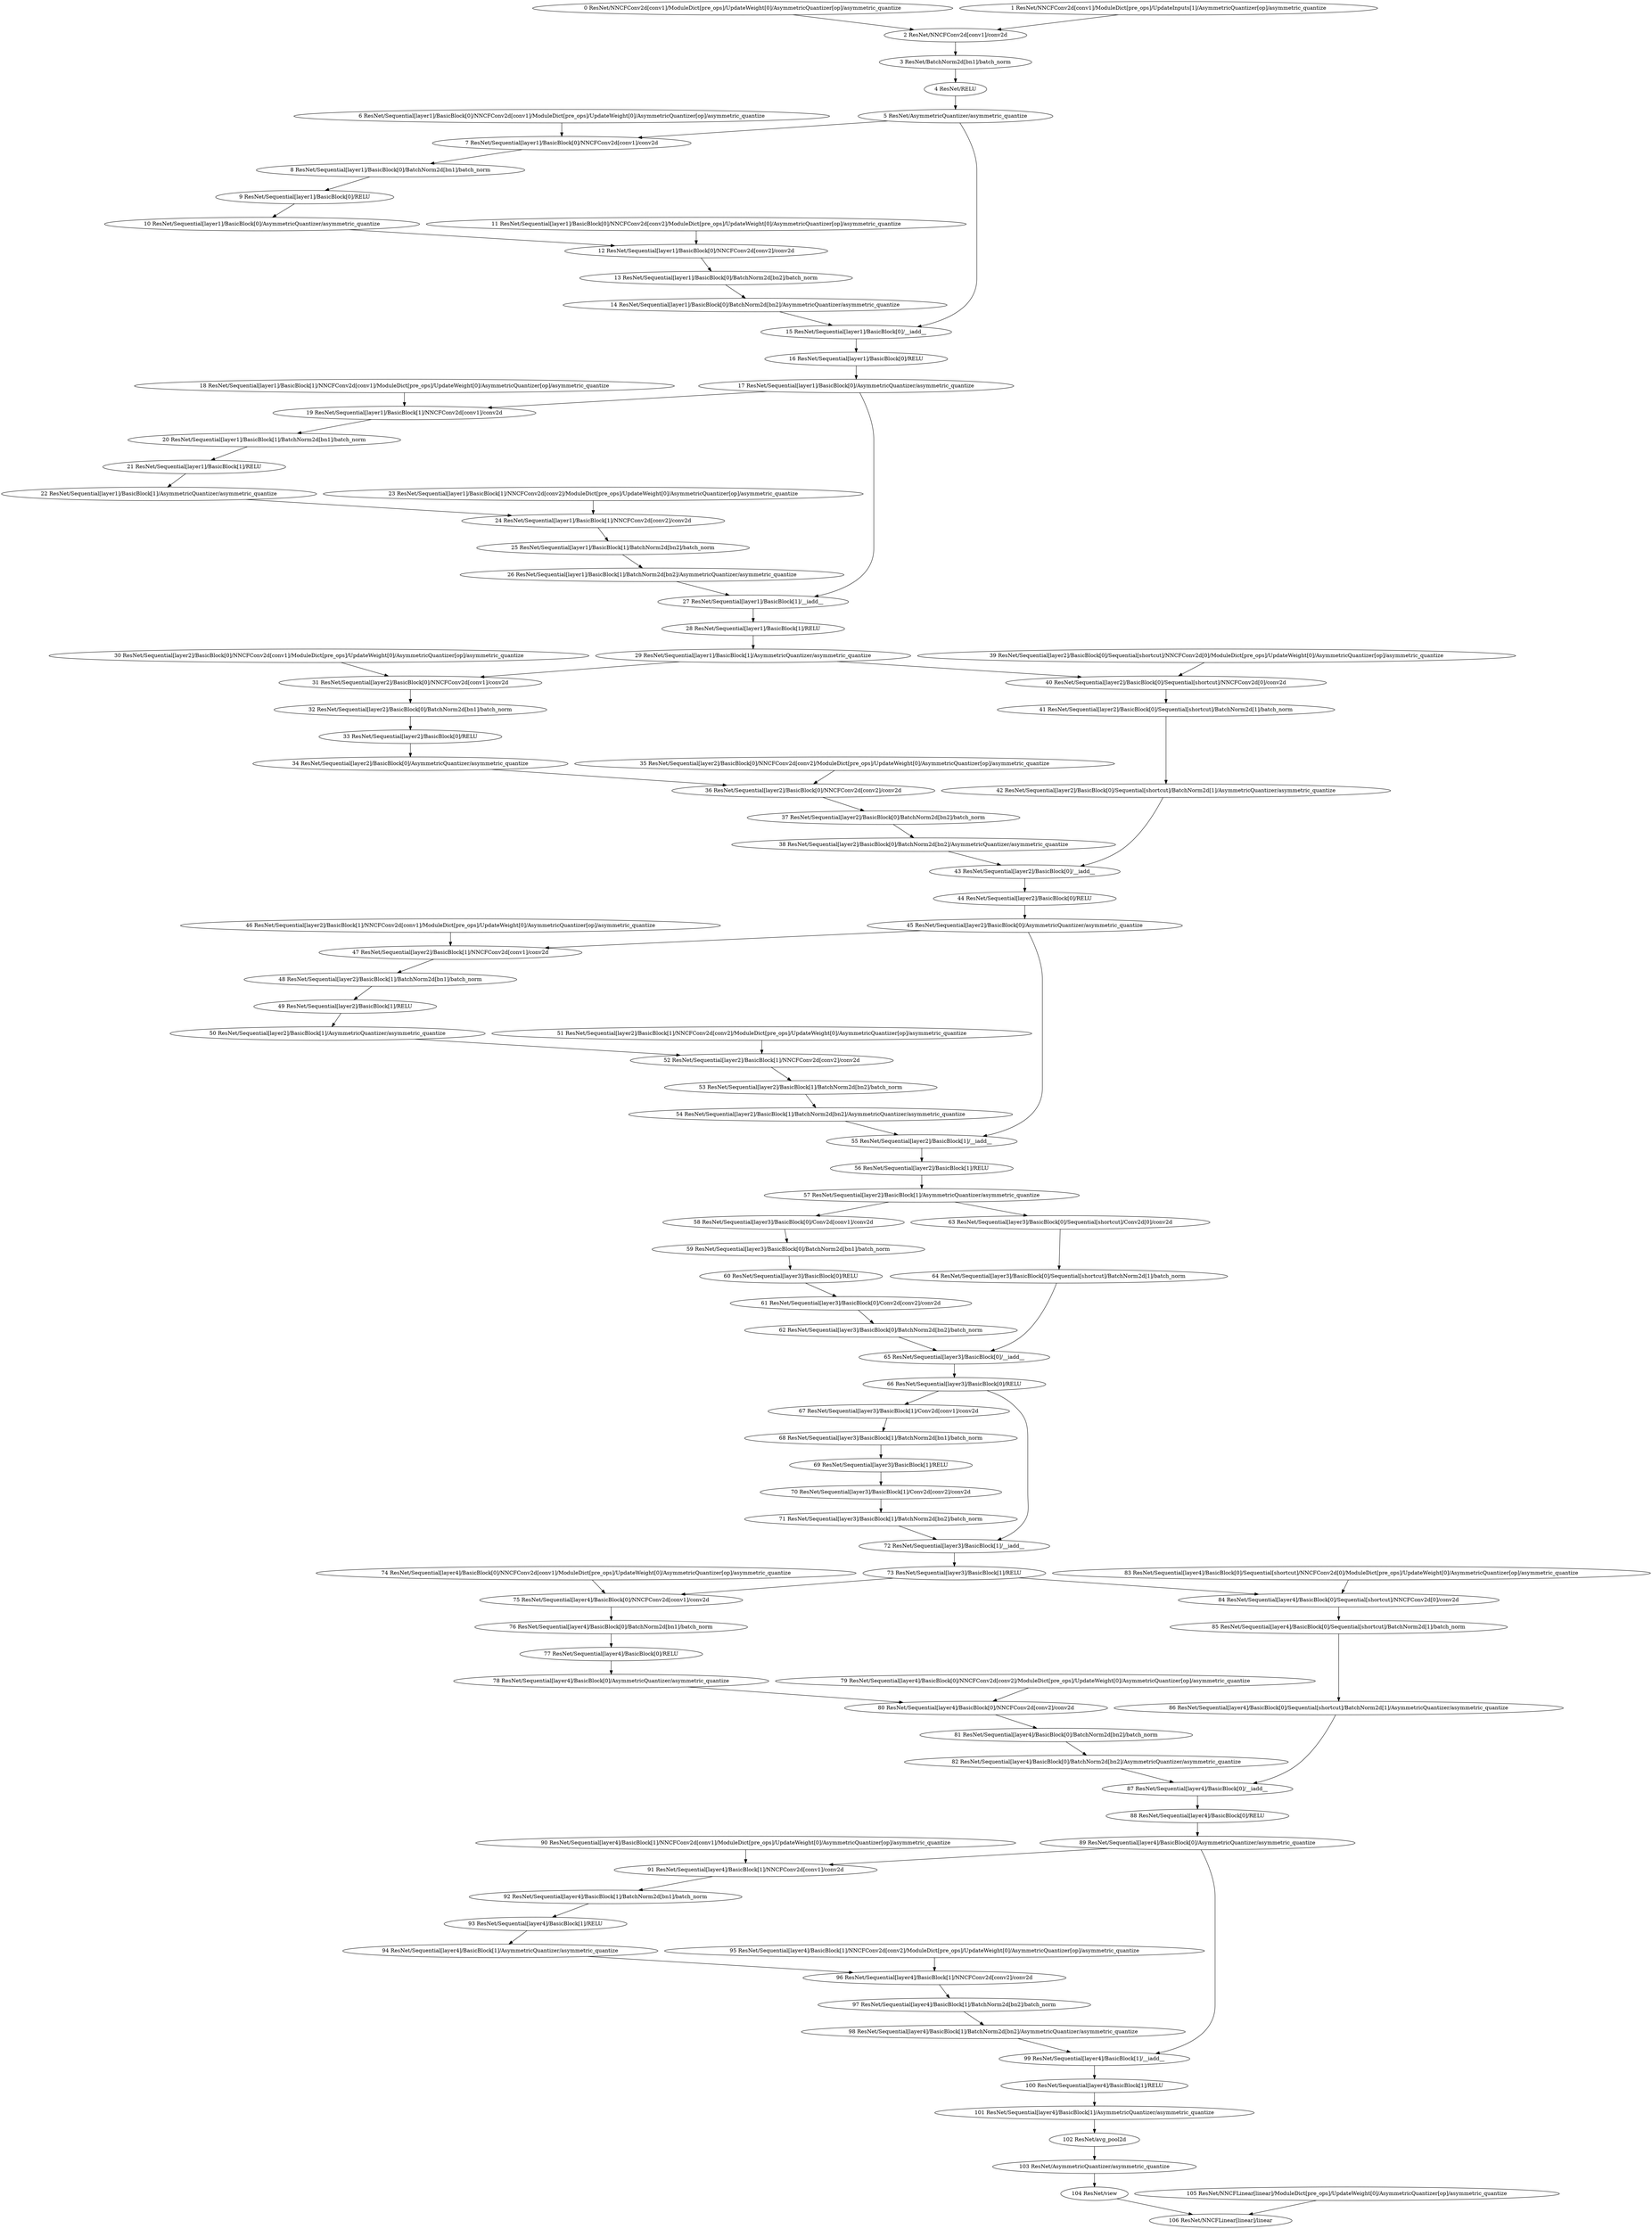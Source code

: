 strict digraph  {
"0 ResNet/NNCFConv2d[conv1]/ModuleDict[pre_ops]/UpdateWeight[0]/AsymmetricQuantizer[op]/asymmetric_quantize" [id=0, scope="ResNet/NNCFConv2d[conv1]/ModuleDict[pre_ops]/UpdateWeight[0]/AsymmetricQuantizer[op]", type=asymmetric_quantize];
"1 ResNet/NNCFConv2d[conv1]/ModuleDict[pre_ops]/UpdateInputs[1]/AsymmetricQuantizer[op]/asymmetric_quantize" [id=1, scope="ResNet/NNCFConv2d[conv1]/ModuleDict[pre_ops]/UpdateInputs[1]/AsymmetricQuantizer[op]", type=asymmetric_quantize];
"2 ResNet/NNCFConv2d[conv1]/conv2d" [id=2, scope="ResNet/NNCFConv2d[conv1]", type=conv2d];
"3 ResNet/BatchNorm2d[bn1]/batch_norm" [id=3, scope="ResNet/BatchNorm2d[bn1]", type=batch_norm];
"4 ResNet/RELU" [id=4, scope=ResNet, type=RELU];
"5 ResNet/AsymmetricQuantizer/asymmetric_quantize" [id=5, scope="ResNet/AsymmetricQuantizer", type=asymmetric_quantize];
"6 ResNet/Sequential[layer1]/BasicBlock[0]/NNCFConv2d[conv1]/ModuleDict[pre_ops]/UpdateWeight[0]/AsymmetricQuantizer[op]/asymmetric_quantize" [id=6, scope="ResNet/Sequential[layer1]/BasicBlock[0]/NNCFConv2d[conv1]/ModuleDict[pre_ops]/UpdateWeight[0]/AsymmetricQuantizer[op]", type=asymmetric_quantize];
"7 ResNet/Sequential[layer1]/BasicBlock[0]/NNCFConv2d[conv1]/conv2d" [id=7, scope="ResNet/Sequential[layer1]/BasicBlock[0]/NNCFConv2d[conv1]", type=conv2d];
"8 ResNet/Sequential[layer1]/BasicBlock[0]/BatchNorm2d[bn1]/batch_norm" [id=8, scope="ResNet/Sequential[layer1]/BasicBlock[0]/BatchNorm2d[bn1]", type=batch_norm];
"9 ResNet/Sequential[layer1]/BasicBlock[0]/RELU" [id=9, scope="ResNet/Sequential[layer1]/BasicBlock[0]", type=RELU];
"10 ResNet/Sequential[layer1]/BasicBlock[0]/AsymmetricQuantizer/asymmetric_quantize" [id=10, scope="ResNet/Sequential[layer1]/BasicBlock[0]/AsymmetricQuantizer", type=asymmetric_quantize];
"11 ResNet/Sequential[layer1]/BasicBlock[0]/NNCFConv2d[conv2]/ModuleDict[pre_ops]/UpdateWeight[0]/AsymmetricQuantizer[op]/asymmetric_quantize" [id=11, scope="ResNet/Sequential[layer1]/BasicBlock[0]/NNCFConv2d[conv2]/ModuleDict[pre_ops]/UpdateWeight[0]/AsymmetricQuantizer[op]", type=asymmetric_quantize];
"12 ResNet/Sequential[layer1]/BasicBlock[0]/NNCFConv2d[conv2]/conv2d" [id=12, scope="ResNet/Sequential[layer1]/BasicBlock[0]/NNCFConv2d[conv2]", type=conv2d];
"13 ResNet/Sequential[layer1]/BasicBlock[0]/BatchNorm2d[bn2]/batch_norm" [id=13, scope="ResNet/Sequential[layer1]/BasicBlock[0]/BatchNorm2d[bn2]", type=batch_norm];
"14 ResNet/Sequential[layer1]/BasicBlock[0]/BatchNorm2d[bn2]/AsymmetricQuantizer/asymmetric_quantize" [id=14, scope="ResNet/Sequential[layer1]/BasicBlock[0]/BatchNorm2d[bn2]/AsymmetricQuantizer", type=asymmetric_quantize];
"15 ResNet/Sequential[layer1]/BasicBlock[0]/__iadd__" [id=15, scope="ResNet/Sequential[layer1]/BasicBlock[0]", type=__iadd__];
"16 ResNet/Sequential[layer1]/BasicBlock[0]/RELU" [id=16, scope="ResNet/Sequential[layer1]/BasicBlock[0]", type=RELU];
"17 ResNet/Sequential[layer1]/BasicBlock[0]/AsymmetricQuantizer/asymmetric_quantize" [id=17, scope="ResNet/Sequential[layer1]/BasicBlock[0]/AsymmetricQuantizer", type=asymmetric_quantize];
"18 ResNet/Sequential[layer1]/BasicBlock[1]/NNCFConv2d[conv1]/ModuleDict[pre_ops]/UpdateWeight[0]/AsymmetricQuantizer[op]/asymmetric_quantize" [id=18, scope="ResNet/Sequential[layer1]/BasicBlock[1]/NNCFConv2d[conv1]/ModuleDict[pre_ops]/UpdateWeight[0]/AsymmetricQuantizer[op]", type=asymmetric_quantize];
"19 ResNet/Sequential[layer1]/BasicBlock[1]/NNCFConv2d[conv1]/conv2d" [id=19, scope="ResNet/Sequential[layer1]/BasicBlock[1]/NNCFConv2d[conv1]", type=conv2d];
"20 ResNet/Sequential[layer1]/BasicBlock[1]/BatchNorm2d[bn1]/batch_norm" [id=20, scope="ResNet/Sequential[layer1]/BasicBlock[1]/BatchNorm2d[bn1]", type=batch_norm];
"21 ResNet/Sequential[layer1]/BasicBlock[1]/RELU" [id=21, scope="ResNet/Sequential[layer1]/BasicBlock[1]", type=RELU];
"22 ResNet/Sequential[layer1]/BasicBlock[1]/AsymmetricQuantizer/asymmetric_quantize" [id=22, scope="ResNet/Sequential[layer1]/BasicBlock[1]/AsymmetricQuantizer", type=asymmetric_quantize];
"23 ResNet/Sequential[layer1]/BasicBlock[1]/NNCFConv2d[conv2]/ModuleDict[pre_ops]/UpdateWeight[0]/AsymmetricQuantizer[op]/asymmetric_quantize" [id=23, scope="ResNet/Sequential[layer1]/BasicBlock[1]/NNCFConv2d[conv2]/ModuleDict[pre_ops]/UpdateWeight[0]/AsymmetricQuantizer[op]", type=asymmetric_quantize];
"24 ResNet/Sequential[layer1]/BasicBlock[1]/NNCFConv2d[conv2]/conv2d" [id=24, scope="ResNet/Sequential[layer1]/BasicBlock[1]/NNCFConv2d[conv2]", type=conv2d];
"25 ResNet/Sequential[layer1]/BasicBlock[1]/BatchNorm2d[bn2]/batch_norm" [id=25, scope="ResNet/Sequential[layer1]/BasicBlock[1]/BatchNorm2d[bn2]", type=batch_norm];
"26 ResNet/Sequential[layer1]/BasicBlock[1]/BatchNorm2d[bn2]/AsymmetricQuantizer/asymmetric_quantize" [id=26, scope="ResNet/Sequential[layer1]/BasicBlock[1]/BatchNorm2d[bn2]/AsymmetricQuantizer", type=asymmetric_quantize];
"27 ResNet/Sequential[layer1]/BasicBlock[1]/__iadd__" [id=27, scope="ResNet/Sequential[layer1]/BasicBlock[1]", type=__iadd__];
"28 ResNet/Sequential[layer1]/BasicBlock[1]/RELU" [id=28, scope="ResNet/Sequential[layer1]/BasicBlock[1]", type=RELU];
"29 ResNet/Sequential[layer1]/BasicBlock[1]/AsymmetricQuantizer/asymmetric_quantize" [id=29, scope="ResNet/Sequential[layer1]/BasicBlock[1]/AsymmetricQuantizer", type=asymmetric_quantize];
"30 ResNet/Sequential[layer2]/BasicBlock[0]/NNCFConv2d[conv1]/ModuleDict[pre_ops]/UpdateWeight[0]/AsymmetricQuantizer[op]/asymmetric_quantize" [id=30, scope="ResNet/Sequential[layer2]/BasicBlock[0]/NNCFConv2d[conv1]/ModuleDict[pre_ops]/UpdateWeight[0]/AsymmetricQuantizer[op]", type=asymmetric_quantize];
"31 ResNet/Sequential[layer2]/BasicBlock[0]/NNCFConv2d[conv1]/conv2d" [id=31, scope="ResNet/Sequential[layer2]/BasicBlock[0]/NNCFConv2d[conv1]", type=conv2d];
"32 ResNet/Sequential[layer2]/BasicBlock[0]/BatchNorm2d[bn1]/batch_norm" [id=32, scope="ResNet/Sequential[layer2]/BasicBlock[0]/BatchNorm2d[bn1]", type=batch_norm];
"33 ResNet/Sequential[layer2]/BasicBlock[0]/RELU" [id=33, scope="ResNet/Sequential[layer2]/BasicBlock[0]", type=RELU];
"34 ResNet/Sequential[layer2]/BasicBlock[0]/AsymmetricQuantizer/asymmetric_quantize" [id=34, scope="ResNet/Sequential[layer2]/BasicBlock[0]/AsymmetricQuantizer", type=asymmetric_quantize];
"35 ResNet/Sequential[layer2]/BasicBlock[0]/NNCFConv2d[conv2]/ModuleDict[pre_ops]/UpdateWeight[0]/AsymmetricQuantizer[op]/asymmetric_quantize" [id=35, scope="ResNet/Sequential[layer2]/BasicBlock[0]/NNCFConv2d[conv2]/ModuleDict[pre_ops]/UpdateWeight[0]/AsymmetricQuantizer[op]", type=asymmetric_quantize];
"36 ResNet/Sequential[layer2]/BasicBlock[0]/NNCFConv2d[conv2]/conv2d" [id=36, scope="ResNet/Sequential[layer2]/BasicBlock[0]/NNCFConv2d[conv2]", type=conv2d];
"37 ResNet/Sequential[layer2]/BasicBlock[0]/BatchNorm2d[bn2]/batch_norm" [id=37, scope="ResNet/Sequential[layer2]/BasicBlock[0]/BatchNorm2d[bn2]", type=batch_norm];
"38 ResNet/Sequential[layer2]/BasicBlock[0]/BatchNorm2d[bn2]/AsymmetricQuantizer/asymmetric_quantize" [id=38, scope="ResNet/Sequential[layer2]/BasicBlock[0]/BatchNorm2d[bn2]/AsymmetricQuantizer", type=asymmetric_quantize];
"39 ResNet/Sequential[layer2]/BasicBlock[0]/Sequential[shortcut]/NNCFConv2d[0]/ModuleDict[pre_ops]/UpdateWeight[0]/AsymmetricQuantizer[op]/asymmetric_quantize" [id=39, scope="ResNet/Sequential[layer2]/BasicBlock[0]/Sequential[shortcut]/NNCFConv2d[0]/ModuleDict[pre_ops]/UpdateWeight[0]/AsymmetricQuantizer[op]", type=asymmetric_quantize];
"40 ResNet/Sequential[layer2]/BasicBlock[0]/Sequential[shortcut]/NNCFConv2d[0]/conv2d" [id=40, scope="ResNet/Sequential[layer2]/BasicBlock[0]/Sequential[shortcut]/NNCFConv2d[0]", type=conv2d];
"41 ResNet/Sequential[layer2]/BasicBlock[0]/Sequential[shortcut]/BatchNorm2d[1]/batch_norm" [id=41, scope="ResNet/Sequential[layer2]/BasicBlock[0]/Sequential[shortcut]/BatchNorm2d[1]", type=batch_norm];
"42 ResNet/Sequential[layer2]/BasicBlock[0]/Sequential[shortcut]/BatchNorm2d[1]/AsymmetricQuantizer/asymmetric_quantize" [id=42, scope="ResNet/Sequential[layer2]/BasicBlock[0]/Sequential[shortcut]/BatchNorm2d[1]/AsymmetricQuantizer", type=asymmetric_quantize];
"43 ResNet/Sequential[layer2]/BasicBlock[0]/__iadd__" [id=43, scope="ResNet/Sequential[layer2]/BasicBlock[0]", type=__iadd__];
"44 ResNet/Sequential[layer2]/BasicBlock[0]/RELU" [id=44, scope="ResNet/Sequential[layer2]/BasicBlock[0]", type=RELU];
"45 ResNet/Sequential[layer2]/BasicBlock[0]/AsymmetricQuantizer/asymmetric_quantize" [id=45, scope="ResNet/Sequential[layer2]/BasicBlock[0]/AsymmetricQuantizer", type=asymmetric_quantize];
"46 ResNet/Sequential[layer2]/BasicBlock[1]/NNCFConv2d[conv1]/ModuleDict[pre_ops]/UpdateWeight[0]/AsymmetricQuantizer[op]/asymmetric_quantize" [id=46, scope="ResNet/Sequential[layer2]/BasicBlock[1]/NNCFConv2d[conv1]/ModuleDict[pre_ops]/UpdateWeight[0]/AsymmetricQuantizer[op]", type=asymmetric_quantize];
"47 ResNet/Sequential[layer2]/BasicBlock[1]/NNCFConv2d[conv1]/conv2d" [id=47, scope="ResNet/Sequential[layer2]/BasicBlock[1]/NNCFConv2d[conv1]", type=conv2d];
"48 ResNet/Sequential[layer2]/BasicBlock[1]/BatchNorm2d[bn1]/batch_norm" [id=48, scope="ResNet/Sequential[layer2]/BasicBlock[1]/BatchNorm2d[bn1]", type=batch_norm];
"49 ResNet/Sequential[layer2]/BasicBlock[1]/RELU" [id=49, scope="ResNet/Sequential[layer2]/BasicBlock[1]", type=RELU];
"50 ResNet/Sequential[layer2]/BasicBlock[1]/AsymmetricQuantizer/asymmetric_quantize" [id=50, scope="ResNet/Sequential[layer2]/BasicBlock[1]/AsymmetricQuantizer", type=asymmetric_quantize];
"51 ResNet/Sequential[layer2]/BasicBlock[1]/NNCFConv2d[conv2]/ModuleDict[pre_ops]/UpdateWeight[0]/AsymmetricQuantizer[op]/asymmetric_quantize" [id=51, scope="ResNet/Sequential[layer2]/BasicBlock[1]/NNCFConv2d[conv2]/ModuleDict[pre_ops]/UpdateWeight[0]/AsymmetricQuantizer[op]", type=asymmetric_quantize];
"52 ResNet/Sequential[layer2]/BasicBlock[1]/NNCFConv2d[conv2]/conv2d" [id=52, scope="ResNet/Sequential[layer2]/BasicBlock[1]/NNCFConv2d[conv2]", type=conv2d];
"53 ResNet/Sequential[layer2]/BasicBlock[1]/BatchNorm2d[bn2]/batch_norm" [id=53, scope="ResNet/Sequential[layer2]/BasicBlock[1]/BatchNorm2d[bn2]", type=batch_norm];
"54 ResNet/Sequential[layer2]/BasicBlock[1]/BatchNorm2d[bn2]/AsymmetricQuantizer/asymmetric_quantize" [id=54, scope="ResNet/Sequential[layer2]/BasicBlock[1]/BatchNorm2d[bn2]/AsymmetricQuantizer", type=asymmetric_quantize];
"55 ResNet/Sequential[layer2]/BasicBlock[1]/__iadd__" [id=55, scope="ResNet/Sequential[layer2]/BasicBlock[1]", type=__iadd__];
"56 ResNet/Sequential[layer2]/BasicBlock[1]/RELU" [id=56, scope="ResNet/Sequential[layer2]/BasicBlock[1]", type=RELU];
"57 ResNet/Sequential[layer2]/BasicBlock[1]/AsymmetricQuantizer/asymmetric_quantize" [id=57, scope="ResNet/Sequential[layer2]/BasicBlock[1]/AsymmetricQuantizer", type=asymmetric_quantize];
"58 ResNet/Sequential[layer3]/BasicBlock[0]/Conv2d[conv1]/conv2d" [id=58, scope="ResNet/Sequential[layer3]/BasicBlock[0]/Conv2d[conv1]", type=conv2d];
"59 ResNet/Sequential[layer3]/BasicBlock[0]/BatchNorm2d[bn1]/batch_norm" [id=59, scope="ResNet/Sequential[layer3]/BasicBlock[0]/BatchNorm2d[bn1]", type=batch_norm];
"60 ResNet/Sequential[layer3]/BasicBlock[0]/RELU" [id=60, scope="ResNet/Sequential[layer3]/BasicBlock[0]", type=RELU];
"61 ResNet/Sequential[layer3]/BasicBlock[0]/Conv2d[conv2]/conv2d" [id=61, scope="ResNet/Sequential[layer3]/BasicBlock[0]/Conv2d[conv2]", type=conv2d];
"62 ResNet/Sequential[layer3]/BasicBlock[0]/BatchNorm2d[bn2]/batch_norm" [id=62, scope="ResNet/Sequential[layer3]/BasicBlock[0]/BatchNorm2d[bn2]", type=batch_norm];
"63 ResNet/Sequential[layer3]/BasicBlock[0]/Sequential[shortcut]/Conv2d[0]/conv2d" [id=63, scope="ResNet/Sequential[layer3]/BasicBlock[0]/Sequential[shortcut]/Conv2d[0]", type=conv2d];
"64 ResNet/Sequential[layer3]/BasicBlock[0]/Sequential[shortcut]/BatchNorm2d[1]/batch_norm" [id=64, scope="ResNet/Sequential[layer3]/BasicBlock[0]/Sequential[shortcut]/BatchNorm2d[1]", type=batch_norm];
"65 ResNet/Sequential[layer3]/BasicBlock[0]/__iadd__" [id=65, scope="ResNet/Sequential[layer3]/BasicBlock[0]", type=__iadd__];
"66 ResNet/Sequential[layer3]/BasicBlock[0]/RELU" [id=66, scope="ResNet/Sequential[layer3]/BasicBlock[0]", type=RELU];
"67 ResNet/Sequential[layer3]/BasicBlock[1]/Conv2d[conv1]/conv2d" [id=67, scope="ResNet/Sequential[layer3]/BasicBlock[1]/Conv2d[conv1]", type=conv2d];
"68 ResNet/Sequential[layer3]/BasicBlock[1]/BatchNorm2d[bn1]/batch_norm" [id=68, scope="ResNet/Sequential[layer3]/BasicBlock[1]/BatchNorm2d[bn1]", type=batch_norm];
"69 ResNet/Sequential[layer3]/BasicBlock[1]/RELU" [id=69, scope="ResNet/Sequential[layer3]/BasicBlock[1]", type=RELU];
"70 ResNet/Sequential[layer3]/BasicBlock[1]/Conv2d[conv2]/conv2d" [id=70, scope="ResNet/Sequential[layer3]/BasicBlock[1]/Conv2d[conv2]", type=conv2d];
"71 ResNet/Sequential[layer3]/BasicBlock[1]/BatchNorm2d[bn2]/batch_norm" [id=71, scope="ResNet/Sequential[layer3]/BasicBlock[1]/BatchNorm2d[bn2]", type=batch_norm];
"72 ResNet/Sequential[layer3]/BasicBlock[1]/__iadd__" [id=72, scope="ResNet/Sequential[layer3]/BasicBlock[1]", type=__iadd__];
"73 ResNet/Sequential[layer3]/BasicBlock[1]/RELU" [id=73, scope="ResNet/Sequential[layer3]/BasicBlock[1]", type=RELU];
"74 ResNet/Sequential[layer4]/BasicBlock[0]/NNCFConv2d[conv1]/ModuleDict[pre_ops]/UpdateWeight[0]/AsymmetricQuantizer[op]/asymmetric_quantize" [id=74, scope="ResNet/Sequential[layer4]/BasicBlock[0]/NNCFConv2d[conv1]/ModuleDict[pre_ops]/UpdateWeight[0]/AsymmetricQuantizer[op]", type=asymmetric_quantize];
"75 ResNet/Sequential[layer4]/BasicBlock[0]/NNCFConv2d[conv1]/conv2d" [id=75, scope="ResNet/Sequential[layer4]/BasicBlock[0]/NNCFConv2d[conv1]", type=conv2d];
"76 ResNet/Sequential[layer4]/BasicBlock[0]/BatchNorm2d[bn1]/batch_norm" [id=76, scope="ResNet/Sequential[layer4]/BasicBlock[0]/BatchNorm2d[bn1]", type=batch_norm];
"77 ResNet/Sequential[layer4]/BasicBlock[0]/RELU" [id=77, scope="ResNet/Sequential[layer4]/BasicBlock[0]", type=RELU];
"78 ResNet/Sequential[layer4]/BasicBlock[0]/AsymmetricQuantizer/asymmetric_quantize" [id=78, scope="ResNet/Sequential[layer4]/BasicBlock[0]/AsymmetricQuantizer", type=asymmetric_quantize];
"79 ResNet/Sequential[layer4]/BasicBlock[0]/NNCFConv2d[conv2]/ModuleDict[pre_ops]/UpdateWeight[0]/AsymmetricQuantizer[op]/asymmetric_quantize" [id=79, scope="ResNet/Sequential[layer4]/BasicBlock[0]/NNCFConv2d[conv2]/ModuleDict[pre_ops]/UpdateWeight[0]/AsymmetricQuantizer[op]", type=asymmetric_quantize];
"80 ResNet/Sequential[layer4]/BasicBlock[0]/NNCFConv2d[conv2]/conv2d" [id=80, scope="ResNet/Sequential[layer4]/BasicBlock[0]/NNCFConv2d[conv2]", type=conv2d];
"81 ResNet/Sequential[layer4]/BasicBlock[0]/BatchNorm2d[bn2]/batch_norm" [id=81, scope="ResNet/Sequential[layer4]/BasicBlock[0]/BatchNorm2d[bn2]", type=batch_norm];
"82 ResNet/Sequential[layer4]/BasicBlock[0]/BatchNorm2d[bn2]/AsymmetricQuantizer/asymmetric_quantize" [id=82, scope="ResNet/Sequential[layer4]/BasicBlock[0]/BatchNorm2d[bn2]/AsymmetricQuantizer", type=asymmetric_quantize];
"83 ResNet/Sequential[layer4]/BasicBlock[0]/Sequential[shortcut]/NNCFConv2d[0]/ModuleDict[pre_ops]/UpdateWeight[0]/AsymmetricQuantizer[op]/asymmetric_quantize" [id=83, scope="ResNet/Sequential[layer4]/BasicBlock[0]/Sequential[shortcut]/NNCFConv2d[0]/ModuleDict[pre_ops]/UpdateWeight[0]/AsymmetricQuantizer[op]", type=asymmetric_quantize];
"84 ResNet/Sequential[layer4]/BasicBlock[0]/Sequential[shortcut]/NNCFConv2d[0]/conv2d" [id=84, scope="ResNet/Sequential[layer4]/BasicBlock[0]/Sequential[shortcut]/NNCFConv2d[0]", type=conv2d];
"85 ResNet/Sequential[layer4]/BasicBlock[0]/Sequential[shortcut]/BatchNorm2d[1]/batch_norm" [id=85, scope="ResNet/Sequential[layer4]/BasicBlock[0]/Sequential[shortcut]/BatchNorm2d[1]", type=batch_norm];
"86 ResNet/Sequential[layer4]/BasicBlock[0]/Sequential[shortcut]/BatchNorm2d[1]/AsymmetricQuantizer/asymmetric_quantize" [id=86, scope="ResNet/Sequential[layer4]/BasicBlock[0]/Sequential[shortcut]/BatchNorm2d[1]/AsymmetricQuantizer", type=asymmetric_quantize];
"87 ResNet/Sequential[layer4]/BasicBlock[0]/__iadd__" [id=87, scope="ResNet/Sequential[layer4]/BasicBlock[0]", type=__iadd__];
"88 ResNet/Sequential[layer4]/BasicBlock[0]/RELU" [id=88, scope="ResNet/Sequential[layer4]/BasicBlock[0]", type=RELU];
"89 ResNet/Sequential[layer4]/BasicBlock[0]/AsymmetricQuantizer/asymmetric_quantize" [id=89, scope="ResNet/Sequential[layer4]/BasicBlock[0]/AsymmetricQuantizer", type=asymmetric_quantize];
"90 ResNet/Sequential[layer4]/BasicBlock[1]/NNCFConv2d[conv1]/ModuleDict[pre_ops]/UpdateWeight[0]/AsymmetricQuantizer[op]/asymmetric_quantize" [id=90, scope="ResNet/Sequential[layer4]/BasicBlock[1]/NNCFConv2d[conv1]/ModuleDict[pre_ops]/UpdateWeight[0]/AsymmetricQuantizer[op]", type=asymmetric_quantize];
"91 ResNet/Sequential[layer4]/BasicBlock[1]/NNCFConv2d[conv1]/conv2d" [id=91, scope="ResNet/Sequential[layer4]/BasicBlock[1]/NNCFConv2d[conv1]", type=conv2d];
"92 ResNet/Sequential[layer4]/BasicBlock[1]/BatchNorm2d[bn1]/batch_norm" [id=92, scope="ResNet/Sequential[layer4]/BasicBlock[1]/BatchNorm2d[bn1]", type=batch_norm];
"93 ResNet/Sequential[layer4]/BasicBlock[1]/RELU" [id=93, scope="ResNet/Sequential[layer4]/BasicBlock[1]", type=RELU];
"94 ResNet/Sequential[layer4]/BasicBlock[1]/AsymmetricQuantizer/asymmetric_quantize" [id=94, scope="ResNet/Sequential[layer4]/BasicBlock[1]/AsymmetricQuantizer", type=asymmetric_quantize];
"95 ResNet/Sequential[layer4]/BasicBlock[1]/NNCFConv2d[conv2]/ModuleDict[pre_ops]/UpdateWeight[0]/AsymmetricQuantizer[op]/asymmetric_quantize" [id=95, scope="ResNet/Sequential[layer4]/BasicBlock[1]/NNCFConv2d[conv2]/ModuleDict[pre_ops]/UpdateWeight[0]/AsymmetricQuantizer[op]", type=asymmetric_quantize];
"96 ResNet/Sequential[layer4]/BasicBlock[1]/NNCFConv2d[conv2]/conv2d" [id=96, scope="ResNet/Sequential[layer4]/BasicBlock[1]/NNCFConv2d[conv2]", type=conv2d];
"97 ResNet/Sequential[layer4]/BasicBlock[1]/BatchNorm2d[bn2]/batch_norm" [id=97, scope="ResNet/Sequential[layer4]/BasicBlock[1]/BatchNorm2d[bn2]", type=batch_norm];
"98 ResNet/Sequential[layer4]/BasicBlock[1]/BatchNorm2d[bn2]/AsymmetricQuantizer/asymmetric_quantize" [id=98, scope="ResNet/Sequential[layer4]/BasicBlock[1]/BatchNorm2d[bn2]/AsymmetricQuantizer", type=asymmetric_quantize];
"99 ResNet/Sequential[layer4]/BasicBlock[1]/__iadd__" [id=99, scope="ResNet/Sequential[layer4]/BasicBlock[1]", type=__iadd__];
"100 ResNet/Sequential[layer4]/BasicBlock[1]/RELU" [id=100, scope="ResNet/Sequential[layer4]/BasicBlock[1]", type=RELU];
"101 ResNet/Sequential[layer4]/BasicBlock[1]/AsymmetricQuantizer/asymmetric_quantize" [id=101, scope="ResNet/Sequential[layer4]/BasicBlock[1]/AsymmetricQuantizer", type=asymmetric_quantize];
"102 ResNet/avg_pool2d" [id=102, scope=ResNet, type=avg_pool2d];
"103 ResNet/AsymmetricQuantizer/asymmetric_quantize" [id=103, scope="ResNet/AsymmetricQuantizer", type=asymmetric_quantize];
"104 ResNet/view" [id=104, scope=ResNet, type=view];
"105 ResNet/NNCFLinear[linear]/ModuleDict[pre_ops]/UpdateWeight[0]/AsymmetricQuantizer[op]/asymmetric_quantize" [id=105, scope="ResNet/NNCFLinear[linear]/ModuleDict[pre_ops]/UpdateWeight[0]/AsymmetricQuantizer[op]", type=asymmetric_quantize];
"106 ResNet/NNCFLinear[linear]/linear" [id=106, scope="ResNet/NNCFLinear[linear]", type=linear];
"0 ResNet/NNCFConv2d[conv1]/ModuleDict[pre_ops]/UpdateWeight[0]/AsymmetricQuantizer[op]/asymmetric_quantize" -> "2 ResNet/NNCFConv2d[conv1]/conv2d";
"1 ResNet/NNCFConv2d[conv1]/ModuleDict[pre_ops]/UpdateInputs[1]/AsymmetricQuantizer[op]/asymmetric_quantize" -> "2 ResNet/NNCFConv2d[conv1]/conv2d";
"2 ResNet/NNCFConv2d[conv1]/conv2d" -> "3 ResNet/BatchNorm2d[bn1]/batch_norm";
"3 ResNet/BatchNorm2d[bn1]/batch_norm" -> "4 ResNet/RELU";
"4 ResNet/RELU" -> "5 ResNet/AsymmetricQuantizer/asymmetric_quantize";
"5 ResNet/AsymmetricQuantizer/asymmetric_quantize" -> "7 ResNet/Sequential[layer1]/BasicBlock[0]/NNCFConv2d[conv1]/conv2d";
"6 ResNet/Sequential[layer1]/BasicBlock[0]/NNCFConv2d[conv1]/ModuleDict[pre_ops]/UpdateWeight[0]/AsymmetricQuantizer[op]/asymmetric_quantize" -> "7 ResNet/Sequential[layer1]/BasicBlock[0]/NNCFConv2d[conv1]/conv2d";
"7 ResNet/Sequential[layer1]/BasicBlock[0]/NNCFConv2d[conv1]/conv2d" -> "8 ResNet/Sequential[layer1]/BasicBlock[0]/BatchNorm2d[bn1]/batch_norm";
"8 ResNet/Sequential[layer1]/BasicBlock[0]/BatchNorm2d[bn1]/batch_norm" -> "9 ResNet/Sequential[layer1]/BasicBlock[0]/RELU";
"5 ResNet/AsymmetricQuantizer/asymmetric_quantize" -> "15 ResNet/Sequential[layer1]/BasicBlock[0]/__iadd__";
"9 ResNet/Sequential[layer1]/BasicBlock[0]/RELU" -> "10 ResNet/Sequential[layer1]/BasicBlock[0]/AsymmetricQuantizer/asymmetric_quantize";
"10 ResNet/Sequential[layer1]/BasicBlock[0]/AsymmetricQuantizer/asymmetric_quantize" -> "12 ResNet/Sequential[layer1]/BasicBlock[0]/NNCFConv2d[conv2]/conv2d";
"11 ResNet/Sequential[layer1]/BasicBlock[0]/NNCFConv2d[conv2]/ModuleDict[pre_ops]/UpdateWeight[0]/AsymmetricQuantizer[op]/asymmetric_quantize" -> "12 ResNet/Sequential[layer1]/BasicBlock[0]/NNCFConv2d[conv2]/conv2d";
"12 ResNet/Sequential[layer1]/BasicBlock[0]/NNCFConv2d[conv2]/conv2d" -> "13 ResNet/Sequential[layer1]/BasicBlock[0]/BatchNorm2d[bn2]/batch_norm";
"13 ResNet/Sequential[layer1]/BasicBlock[0]/BatchNorm2d[bn2]/batch_norm" -> "14 ResNet/Sequential[layer1]/BasicBlock[0]/BatchNorm2d[bn2]/AsymmetricQuantizer/asymmetric_quantize";
"14 ResNet/Sequential[layer1]/BasicBlock[0]/BatchNorm2d[bn2]/AsymmetricQuantizer/asymmetric_quantize" -> "15 ResNet/Sequential[layer1]/BasicBlock[0]/__iadd__";
"15 ResNet/Sequential[layer1]/BasicBlock[0]/__iadd__" -> "16 ResNet/Sequential[layer1]/BasicBlock[0]/RELU";
"16 ResNet/Sequential[layer1]/BasicBlock[0]/RELU" -> "17 ResNet/Sequential[layer1]/BasicBlock[0]/AsymmetricQuantizer/asymmetric_quantize";
"17 ResNet/Sequential[layer1]/BasicBlock[0]/AsymmetricQuantizer/asymmetric_quantize" -> "19 ResNet/Sequential[layer1]/BasicBlock[1]/NNCFConv2d[conv1]/conv2d";
"17 ResNet/Sequential[layer1]/BasicBlock[0]/AsymmetricQuantizer/asymmetric_quantize" -> "27 ResNet/Sequential[layer1]/BasicBlock[1]/__iadd__";
"18 ResNet/Sequential[layer1]/BasicBlock[1]/NNCFConv2d[conv1]/ModuleDict[pre_ops]/UpdateWeight[0]/AsymmetricQuantizer[op]/asymmetric_quantize" -> "19 ResNet/Sequential[layer1]/BasicBlock[1]/NNCFConv2d[conv1]/conv2d";
"19 ResNet/Sequential[layer1]/BasicBlock[1]/NNCFConv2d[conv1]/conv2d" -> "20 ResNet/Sequential[layer1]/BasicBlock[1]/BatchNorm2d[bn1]/batch_norm";
"20 ResNet/Sequential[layer1]/BasicBlock[1]/BatchNorm2d[bn1]/batch_norm" -> "21 ResNet/Sequential[layer1]/BasicBlock[1]/RELU";
"21 ResNet/Sequential[layer1]/BasicBlock[1]/RELU" -> "22 ResNet/Sequential[layer1]/BasicBlock[1]/AsymmetricQuantizer/asymmetric_quantize";
"22 ResNet/Sequential[layer1]/BasicBlock[1]/AsymmetricQuantizer/asymmetric_quantize" -> "24 ResNet/Sequential[layer1]/BasicBlock[1]/NNCFConv2d[conv2]/conv2d";
"23 ResNet/Sequential[layer1]/BasicBlock[1]/NNCFConv2d[conv2]/ModuleDict[pre_ops]/UpdateWeight[0]/AsymmetricQuantizer[op]/asymmetric_quantize" -> "24 ResNet/Sequential[layer1]/BasicBlock[1]/NNCFConv2d[conv2]/conv2d";
"24 ResNet/Sequential[layer1]/BasicBlock[1]/NNCFConv2d[conv2]/conv2d" -> "25 ResNet/Sequential[layer1]/BasicBlock[1]/BatchNorm2d[bn2]/batch_norm";
"25 ResNet/Sequential[layer1]/BasicBlock[1]/BatchNorm2d[bn2]/batch_norm" -> "26 ResNet/Sequential[layer1]/BasicBlock[1]/BatchNorm2d[bn2]/AsymmetricQuantizer/asymmetric_quantize";
"26 ResNet/Sequential[layer1]/BasicBlock[1]/BatchNorm2d[bn2]/AsymmetricQuantizer/asymmetric_quantize" -> "27 ResNet/Sequential[layer1]/BasicBlock[1]/__iadd__";
"27 ResNet/Sequential[layer1]/BasicBlock[1]/__iadd__" -> "28 ResNet/Sequential[layer1]/BasicBlock[1]/RELU";
"28 ResNet/Sequential[layer1]/BasicBlock[1]/RELU" -> "29 ResNet/Sequential[layer1]/BasicBlock[1]/AsymmetricQuantizer/asymmetric_quantize";
"29 ResNet/Sequential[layer1]/BasicBlock[1]/AsymmetricQuantizer/asymmetric_quantize" -> "31 ResNet/Sequential[layer2]/BasicBlock[0]/NNCFConv2d[conv1]/conv2d";
"29 ResNet/Sequential[layer1]/BasicBlock[1]/AsymmetricQuantizer/asymmetric_quantize" -> "40 ResNet/Sequential[layer2]/BasicBlock[0]/Sequential[shortcut]/NNCFConv2d[0]/conv2d";
"30 ResNet/Sequential[layer2]/BasicBlock[0]/NNCFConv2d[conv1]/ModuleDict[pre_ops]/UpdateWeight[0]/AsymmetricQuantizer[op]/asymmetric_quantize" -> "31 ResNet/Sequential[layer2]/BasicBlock[0]/NNCFConv2d[conv1]/conv2d";
"31 ResNet/Sequential[layer2]/BasicBlock[0]/NNCFConv2d[conv1]/conv2d" -> "32 ResNet/Sequential[layer2]/BasicBlock[0]/BatchNorm2d[bn1]/batch_norm";
"32 ResNet/Sequential[layer2]/BasicBlock[0]/BatchNorm2d[bn1]/batch_norm" -> "33 ResNet/Sequential[layer2]/BasicBlock[0]/RELU";
"33 ResNet/Sequential[layer2]/BasicBlock[0]/RELU" -> "34 ResNet/Sequential[layer2]/BasicBlock[0]/AsymmetricQuantizer/asymmetric_quantize";
"34 ResNet/Sequential[layer2]/BasicBlock[0]/AsymmetricQuantizer/asymmetric_quantize" -> "36 ResNet/Sequential[layer2]/BasicBlock[0]/NNCFConv2d[conv2]/conv2d";
"35 ResNet/Sequential[layer2]/BasicBlock[0]/NNCFConv2d[conv2]/ModuleDict[pre_ops]/UpdateWeight[0]/AsymmetricQuantizer[op]/asymmetric_quantize" -> "36 ResNet/Sequential[layer2]/BasicBlock[0]/NNCFConv2d[conv2]/conv2d";
"36 ResNet/Sequential[layer2]/BasicBlock[0]/NNCFConv2d[conv2]/conv2d" -> "37 ResNet/Sequential[layer2]/BasicBlock[0]/BatchNorm2d[bn2]/batch_norm";
"37 ResNet/Sequential[layer2]/BasicBlock[0]/BatchNorm2d[bn2]/batch_norm" -> "38 ResNet/Sequential[layer2]/BasicBlock[0]/BatchNorm2d[bn2]/AsymmetricQuantizer/asymmetric_quantize";
"38 ResNet/Sequential[layer2]/BasicBlock[0]/BatchNorm2d[bn2]/AsymmetricQuantizer/asymmetric_quantize" -> "43 ResNet/Sequential[layer2]/BasicBlock[0]/__iadd__";
"39 ResNet/Sequential[layer2]/BasicBlock[0]/Sequential[shortcut]/NNCFConv2d[0]/ModuleDict[pre_ops]/UpdateWeight[0]/AsymmetricQuantizer[op]/asymmetric_quantize" -> "40 ResNet/Sequential[layer2]/BasicBlock[0]/Sequential[shortcut]/NNCFConv2d[0]/conv2d";
"40 ResNet/Sequential[layer2]/BasicBlock[0]/Sequential[shortcut]/NNCFConv2d[0]/conv2d" -> "41 ResNet/Sequential[layer2]/BasicBlock[0]/Sequential[shortcut]/BatchNorm2d[1]/batch_norm";
"41 ResNet/Sequential[layer2]/BasicBlock[0]/Sequential[shortcut]/BatchNorm2d[1]/batch_norm" -> "42 ResNet/Sequential[layer2]/BasicBlock[0]/Sequential[shortcut]/BatchNorm2d[1]/AsymmetricQuantizer/asymmetric_quantize";
"42 ResNet/Sequential[layer2]/BasicBlock[0]/Sequential[shortcut]/BatchNorm2d[1]/AsymmetricQuantizer/asymmetric_quantize" -> "43 ResNet/Sequential[layer2]/BasicBlock[0]/__iadd__";
"43 ResNet/Sequential[layer2]/BasicBlock[0]/__iadd__" -> "44 ResNet/Sequential[layer2]/BasicBlock[0]/RELU";
"44 ResNet/Sequential[layer2]/BasicBlock[0]/RELU" -> "45 ResNet/Sequential[layer2]/BasicBlock[0]/AsymmetricQuantizer/asymmetric_quantize";
"45 ResNet/Sequential[layer2]/BasicBlock[0]/AsymmetricQuantizer/asymmetric_quantize" -> "47 ResNet/Sequential[layer2]/BasicBlock[1]/NNCFConv2d[conv1]/conv2d";
"45 ResNet/Sequential[layer2]/BasicBlock[0]/AsymmetricQuantizer/asymmetric_quantize" -> "55 ResNet/Sequential[layer2]/BasicBlock[1]/__iadd__";
"46 ResNet/Sequential[layer2]/BasicBlock[1]/NNCFConv2d[conv1]/ModuleDict[pre_ops]/UpdateWeight[0]/AsymmetricQuantizer[op]/asymmetric_quantize" -> "47 ResNet/Sequential[layer2]/BasicBlock[1]/NNCFConv2d[conv1]/conv2d";
"47 ResNet/Sequential[layer2]/BasicBlock[1]/NNCFConv2d[conv1]/conv2d" -> "48 ResNet/Sequential[layer2]/BasicBlock[1]/BatchNorm2d[bn1]/batch_norm";
"48 ResNet/Sequential[layer2]/BasicBlock[1]/BatchNorm2d[bn1]/batch_norm" -> "49 ResNet/Sequential[layer2]/BasicBlock[1]/RELU";
"49 ResNet/Sequential[layer2]/BasicBlock[1]/RELU" -> "50 ResNet/Sequential[layer2]/BasicBlock[1]/AsymmetricQuantizer/asymmetric_quantize";
"50 ResNet/Sequential[layer2]/BasicBlock[1]/AsymmetricQuantizer/asymmetric_quantize" -> "52 ResNet/Sequential[layer2]/BasicBlock[1]/NNCFConv2d[conv2]/conv2d";
"51 ResNet/Sequential[layer2]/BasicBlock[1]/NNCFConv2d[conv2]/ModuleDict[pre_ops]/UpdateWeight[0]/AsymmetricQuantizer[op]/asymmetric_quantize" -> "52 ResNet/Sequential[layer2]/BasicBlock[1]/NNCFConv2d[conv2]/conv2d";
"52 ResNet/Sequential[layer2]/BasicBlock[1]/NNCFConv2d[conv2]/conv2d" -> "53 ResNet/Sequential[layer2]/BasicBlock[1]/BatchNorm2d[bn2]/batch_norm";
"53 ResNet/Sequential[layer2]/BasicBlock[1]/BatchNorm2d[bn2]/batch_norm" -> "54 ResNet/Sequential[layer2]/BasicBlock[1]/BatchNorm2d[bn2]/AsymmetricQuantizer/asymmetric_quantize";
"54 ResNet/Sequential[layer2]/BasicBlock[1]/BatchNorm2d[bn2]/AsymmetricQuantizer/asymmetric_quantize" -> "55 ResNet/Sequential[layer2]/BasicBlock[1]/__iadd__";
"55 ResNet/Sequential[layer2]/BasicBlock[1]/__iadd__" -> "56 ResNet/Sequential[layer2]/BasicBlock[1]/RELU";
"56 ResNet/Sequential[layer2]/BasicBlock[1]/RELU" -> "57 ResNet/Sequential[layer2]/BasicBlock[1]/AsymmetricQuantizer/asymmetric_quantize";
"57 ResNet/Sequential[layer2]/BasicBlock[1]/AsymmetricQuantizer/asymmetric_quantize" -> "58 ResNet/Sequential[layer3]/BasicBlock[0]/Conv2d[conv1]/conv2d";
"57 ResNet/Sequential[layer2]/BasicBlock[1]/AsymmetricQuantizer/asymmetric_quantize" -> "63 ResNet/Sequential[layer3]/BasicBlock[0]/Sequential[shortcut]/Conv2d[0]/conv2d";
"58 ResNet/Sequential[layer3]/BasicBlock[0]/Conv2d[conv1]/conv2d" -> "59 ResNet/Sequential[layer3]/BasicBlock[0]/BatchNorm2d[bn1]/batch_norm";
"59 ResNet/Sequential[layer3]/BasicBlock[0]/BatchNorm2d[bn1]/batch_norm" -> "60 ResNet/Sequential[layer3]/BasicBlock[0]/RELU";
"60 ResNet/Sequential[layer3]/BasicBlock[0]/RELU" -> "61 ResNet/Sequential[layer3]/BasicBlock[0]/Conv2d[conv2]/conv2d";
"61 ResNet/Sequential[layer3]/BasicBlock[0]/Conv2d[conv2]/conv2d" -> "62 ResNet/Sequential[layer3]/BasicBlock[0]/BatchNorm2d[bn2]/batch_norm";
"62 ResNet/Sequential[layer3]/BasicBlock[0]/BatchNorm2d[bn2]/batch_norm" -> "65 ResNet/Sequential[layer3]/BasicBlock[0]/__iadd__";
"63 ResNet/Sequential[layer3]/BasicBlock[0]/Sequential[shortcut]/Conv2d[0]/conv2d" -> "64 ResNet/Sequential[layer3]/BasicBlock[0]/Sequential[shortcut]/BatchNorm2d[1]/batch_norm";
"64 ResNet/Sequential[layer3]/BasicBlock[0]/Sequential[shortcut]/BatchNorm2d[1]/batch_norm" -> "65 ResNet/Sequential[layer3]/BasicBlock[0]/__iadd__";
"65 ResNet/Sequential[layer3]/BasicBlock[0]/__iadd__" -> "66 ResNet/Sequential[layer3]/BasicBlock[0]/RELU";
"66 ResNet/Sequential[layer3]/BasicBlock[0]/RELU" -> "67 ResNet/Sequential[layer3]/BasicBlock[1]/Conv2d[conv1]/conv2d";
"66 ResNet/Sequential[layer3]/BasicBlock[0]/RELU" -> "72 ResNet/Sequential[layer3]/BasicBlock[1]/__iadd__";
"67 ResNet/Sequential[layer3]/BasicBlock[1]/Conv2d[conv1]/conv2d" -> "68 ResNet/Sequential[layer3]/BasicBlock[1]/BatchNorm2d[bn1]/batch_norm";
"68 ResNet/Sequential[layer3]/BasicBlock[1]/BatchNorm2d[bn1]/batch_norm" -> "69 ResNet/Sequential[layer3]/BasicBlock[1]/RELU";
"69 ResNet/Sequential[layer3]/BasicBlock[1]/RELU" -> "70 ResNet/Sequential[layer3]/BasicBlock[1]/Conv2d[conv2]/conv2d";
"70 ResNet/Sequential[layer3]/BasicBlock[1]/Conv2d[conv2]/conv2d" -> "71 ResNet/Sequential[layer3]/BasicBlock[1]/BatchNorm2d[bn2]/batch_norm";
"71 ResNet/Sequential[layer3]/BasicBlock[1]/BatchNorm2d[bn2]/batch_norm" -> "72 ResNet/Sequential[layer3]/BasicBlock[1]/__iadd__";
"72 ResNet/Sequential[layer3]/BasicBlock[1]/__iadd__" -> "73 ResNet/Sequential[layer3]/BasicBlock[1]/RELU";
"73 ResNet/Sequential[layer3]/BasicBlock[1]/RELU" -> "75 ResNet/Sequential[layer4]/BasicBlock[0]/NNCFConv2d[conv1]/conv2d";
"73 ResNet/Sequential[layer3]/BasicBlock[1]/RELU" -> "84 ResNet/Sequential[layer4]/BasicBlock[0]/Sequential[shortcut]/NNCFConv2d[0]/conv2d";
"74 ResNet/Sequential[layer4]/BasicBlock[0]/NNCFConv2d[conv1]/ModuleDict[pre_ops]/UpdateWeight[0]/AsymmetricQuantizer[op]/asymmetric_quantize" -> "75 ResNet/Sequential[layer4]/BasicBlock[0]/NNCFConv2d[conv1]/conv2d";
"75 ResNet/Sequential[layer4]/BasicBlock[0]/NNCFConv2d[conv1]/conv2d" -> "76 ResNet/Sequential[layer4]/BasicBlock[0]/BatchNorm2d[bn1]/batch_norm";
"76 ResNet/Sequential[layer4]/BasicBlock[0]/BatchNorm2d[bn1]/batch_norm" -> "77 ResNet/Sequential[layer4]/BasicBlock[0]/RELU";
"77 ResNet/Sequential[layer4]/BasicBlock[0]/RELU" -> "78 ResNet/Sequential[layer4]/BasicBlock[0]/AsymmetricQuantizer/asymmetric_quantize";
"78 ResNet/Sequential[layer4]/BasicBlock[0]/AsymmetricQuantizer/asymmetric_quantize" -> "80 ResNet/Sequential[layer4]/BasicBlock[0]/NNCFConv2d[conv2]/conv2d";
"79 ResNet/Sequential[layer4]/BasicBlock[0]/NNCFConv2d[conv2]/ModuleDict[pre_ops]/UpdateWeight[0]/AsymmetricQuantizer[op]/asymmetric_quantize" -> "80 ResNet/Sequential[layer4]/BasicBlock[0]/NNCFConv2d[conv2]/conv2d";
"80 ResNet/Sequential[layer4]/BasicBlock[0]/NNCFConv2d[conv2]/conv2d" -> "81 ResNet/Sequential[layer4]/BasicBlock[0]/BatchNorm2d[bn2]/batch_norm";
"81 ResNet/Sequential[layer4]/BasicBlock[0]/BatchNorm2d[bn2]/batch_norm" -> "82 ResNet/Sequential[layer4]/BasicBlock[0]/BatchNorm2d[bn2]/AsymmetricQuantizer/asymmetric_quantize";
"82 ResNet/Sequential[layer4]/BasicBlock[0]/BatchNorm2d[bn2]/AsymmetricQuantizer/asymmetric_quantize" -> "87 ResNet/Sequential[layer4]/BasicBlock[0]/__iadd__";
"83 ResNet/Sequential[layer4]/BasicBlock[0]/Sequential[shortcut]/NNCFConv2d[0]/ModuleDict[pre_ops]/UpdateWeight[0]/AsymmetricQuantizer[op]/asymmetric_quantize" -> "84 ResNet/Sequential[layer4]/BasicBlock[0]/Sequential[shortcut]/NNCFConv2d[0]/conv2d";
"84 ResNet/Sequential[layer4]/BasicBlock[0]/Sequential[shortcut]/NNCFConv2d[0]/conv2d" -> "85 ResNet/Sequential[layer4]/BasicBlock[0]/Sequential[shortcut]/BatchNorm2d[1]/batch_norm";
"85 ResNet/Sequential[layer4]/BasicBlock[0]/Sequential[shortcut]/BatchNorm2d[1]/batch_norm" -> "86 ResNet/Sequential[layer4]/BasicBlock[0]/Sequential[shortcut]/BatchNorm2d[1]/AsymmetricQuantizer/asymmetric_quantize";
"86 ResNet/Sequential[layer4]/BasicBlock[0]/Sequential[shortcut]/BatchNorm2d[1]/AsymmetricQuantizer/asymmetric_quantize" -> "87 ResNet/Sequential[layer4]/BasicBlock[0]/__iadd__";
"87 ResNet/Sequential[layer4]/BasicBlock[0]/__iadd__" -> "88 ResNet/Sequential[layer4]/BasicBlock[0]/RELU";
"88 ResNet/Sequential[layer4]/BasicBlock[0]/RELU" -> "89 ResNet/Sequential[layer4]/BasicBlock[0]/AsymmetricQuantizer/asymmetric_quantize";
"89 ResNet/Sequential[layer4]/BasicBlock[0]/AsymmetricQuantizer/asymmetric_quantize" -> "91 ResNet/Sequential[layer4]/BasicBlock[1]/NNCFConv2d[conv1]/conv2d";
"89 ResNet/Sequential[layer4]/BasicBlock[0]/AsymmetricQuantizer/asymmetric_quantize" -> "99 ResNet/Sequential[layer4]/BasicBlock[1]/__iadd__";
"90 ResNet/Sequential[layer4]/BasicBlock[1]/NNCFConv2d[conv1]/ModuleDict[pre_ops]/UpdateWeight[0]/AsymmetricQuantizer[op]/asymmetric_quantize" -> "91 ResNet/Sequential[layer4]/BasicBlock[1]/NNCFConv2d[conv1]/conv2d";
"91 ResNet/Sequential[layer4]/BasicBlock[1]/NNCFConv2d[conv1]/conv2d" -> "92 ResNet/Sequential[layer4]/BasicBlock[1]/BatchNorm2d[bn1]/batch_norm";
"92 ResNet/Sequential[layer4]/BasicBlock[1]/BatchNorm2d[bn1]/batch_norm" -> "93 ResNet/Sequential[layer4]/BasicBlock[1]/RELU";
"93 ResNet/Sequential[layer4]/BasicBlock[1]/RELU" -> "94 ResNet/Sequential[layer4]/BasicBlock[1]/AsymmetricQuantizer/asymmetric_quantize";
"94 ResNet/Sequential[layer4]/BasicBlock[1]/AsymmetricQuantizer/asymmetric_quantize" -> "96 ResNet/Sequential[layer4]/BasicBlock[1]/NNCFConv2d[conv2]/conv2d";
"95 ResNet/Sequential[layer4]/BasicBlock[1]/NNCFConv2d[conv2]/ModuleDict[pre_ops]/UpdateWeight[0]/AsymmetricQuantizer[op]/asymmetric_quantize" -> "96 ResNet/Sequential[layer4]/BasicBlock[1]/NNCFConv2d[conv2]/conv2d";
"96 ResNet/Sequential[layer4]/BasicBlock[1]/NNCFConv2d[conv2]/conv2d" -> "97 ResNet/Sequential[layer4]/BasicBlock[1]/BatchNorm2d[bn2]/batch_norm";
"97 ResNet/Sequential[layer4]/BasicBlock[1]/BatchNorm2d[bn2]/batch_norm" -> "98 ResNet/Sequential[layer4]/BasicBlock[1]/BatchNorm2d[bn2]/AsymmetricQuantizer/asymmetric_quantize";
"98 ResNet/Sequential[layer4]/BasicBlock[1]/BatchNorm2d[bn2]/AsymmetricQuantizer/asymmetric_quantize" -> "99 ResNet/Sequential[layer4]/BasicBlock[1]/__iadd__";
"99 ResNet/Sequential[layer4]/BasicBlock[1]/__iadd__" -> "100 ResNet/Sequential[layer4]/BasicBlock[1]/RELU";
"100 ResNet/Sequential[layer4]/BasicBlock[1]/RELU" -> "101 ResNet/Sequential[layer4]/BasicBlock[1]/AsymmetricQuantizer/asymmetric_quantize";
"101 ResNet/Sequential[layer4]/BasicBlock[1]/AsymmetricQuantizer/asymmetric_quantize" -> "102 ResNet/avg_pool2d";
"102 ResNet/avg_pool2d" -> "103 ResNet/AsymmetricQuantizer/asymmetric_quantize";
"103 ResNet/AsymmetricQuantizer/asymmetric_quantize" -> "104 ResNet/view";
"104 ResNet/view" -> "106 ResNet/NNCFLinear[linear]/linear";
"105 ResNet/NNCFLinear[linear]/ModuleDict[pre_ops]/UpdateWeight[0]/AsymmetricQuantizer[op]/asymmetric_quantize" -> "106 ResNet/NNCFLinear[linear]/linear";
}
